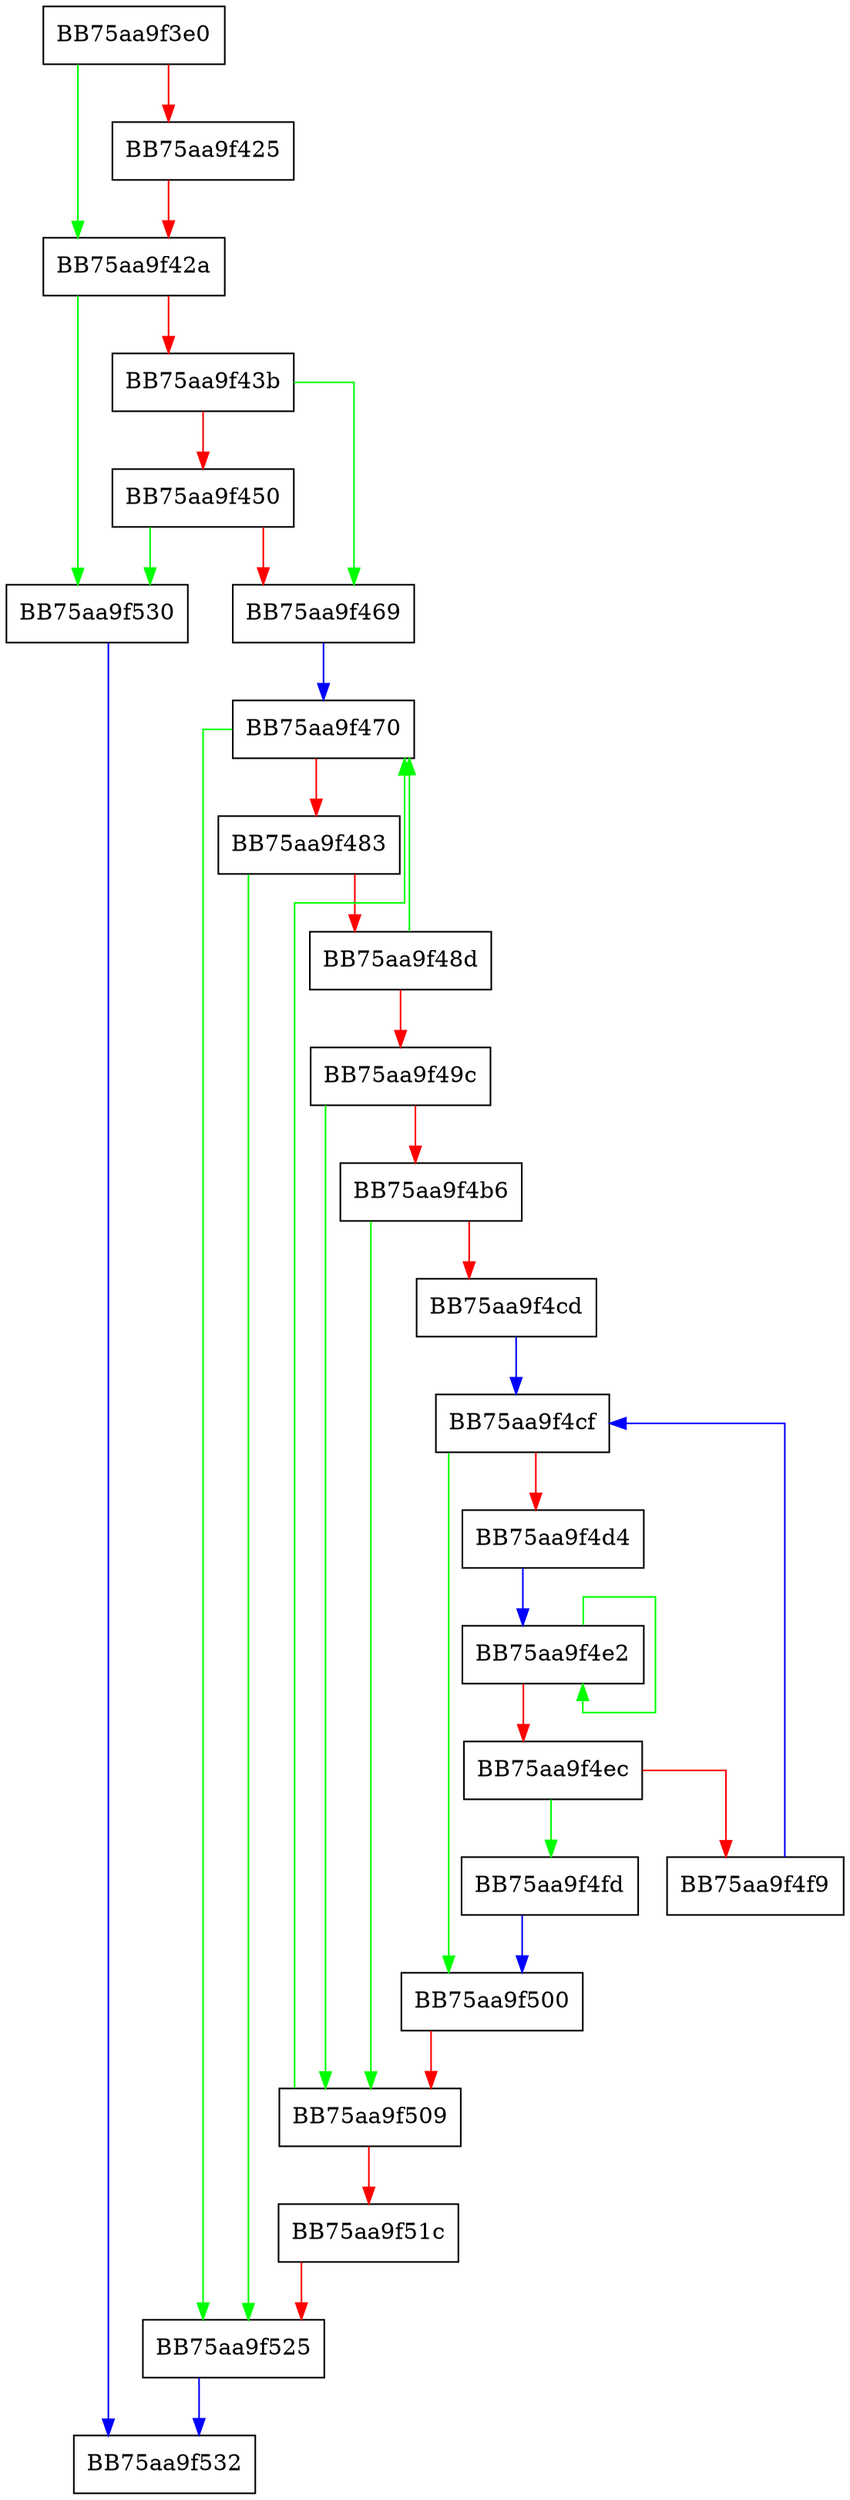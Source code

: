 digraph RpfAPI_IsSpecialFolder {
  node [shape="box"];
  graph [splines=ortho];
  BB75aa9f3e0 -> BB75aa9f42a [color="green"];
  BB75aa9f3e0 -> BB75aa9f425 [color="red"];
  BB75aa9f425 -> BB75aa9f42a [color="red"];
  BB75aa9f42a -> BB75aa9f530 [color="green"];
  BB75aa9f42a -> BB75aa9f43b [color="red"];
  BB75aa9f43b -> BB75aa9f469 [color="green"];
  BB75aa9f43b -> BB75aa9f450 [color="red"];
  BB75aa9f450 -> BB75aa9f530 [color="green"];
  BB75aa9f450 -> BB75aa9f469 [color="red"];
  BB75aa9f469 -> BB75aa9f470 [color="blue"];
  BB75aa9f470 -> BB75aa9f525 [color="green"];
  BB75aa9f470 -> BB75aa9f483 [color="red"];
  BB75aa9f483 -> BB75aa9f525 [color="green"];
  BB75aa9f483 -> BB75aa9f48d [color="red"];
  BB75aa9f48d -> BB75aa9f470 [color="green"];
  BB75aa9f48d -> BB75aa9f49c [color="red"];
  BB75aa9f49c -> BB75aa9f509 [color="green"];
  BB75aa9f49c -> BB75aa9f4b6 [color="red"];
  BB75aa9f4b6 -> BB75aa9f509 [color="green"];
  BB75aa9f4b6 -> BB75aa9f4cd [color="red"];
  BB75aa9f4cd -> BB75aa9f4cf [color="blue"];
  BB75aa9f4cf -> BB75aa9f500 [color="green"];
  BB75aa9f4cf -> BB75aa9f4d4 [color="red"];
  BB75aa9f4d4 -> BB75aa9f4e2 [color="blue"];
  BB75aa9f4e2 -> BB75aa9f4e2 [color="green"];
  BB75aa9f4e2 -> BB75aa9f4ec [color="red"];
  BB75aa9f4ec -> BB75aa9f4fd [color="green"];
  BB75aa9f4ec -> BB75aa9f4f9 [color="red"];
  BB75aa9f4f9 -> BB75aa9f4cf [color="blue"];
  BB75aa9f4fd -> BB75aa9f500 [color="blue"];
  BB75aa9f500 -> BB75aa9f509 [color="red"];
  BB75aa9f509 -> BB75aa9f470 [color="green"];
  BB75aa9f509 -> BB75aa9f51c [color="red"];
  BB75aa9f51c -> BB75aa9f525 [color="red"];
  BB75aa9f525 -> BB75aa9f532 [color="blue"];
  BB75aa9f530 -> BB75aa9f532 [color="blue"];
}